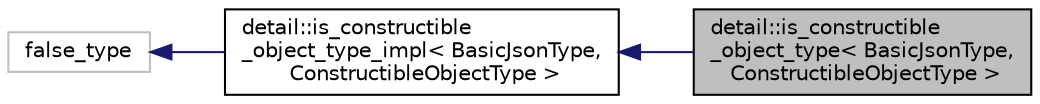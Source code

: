 digraph "detail::is_constructible_object_type&lt; BasicJsonType, ConstructibleObjectType &gt;"
{
 // LATEX_PDF_SIZE
  edge [fontname="Helvetica",fontsize="10",labelfontname="Helvetica",labelfontsize="10"];
  node [fontname="Helvetica",fontsize="10",shape=record];
  rankdir="LR";
  Node1 [label="detail::is_constructible\l_object_type\< BasicJsonType,\l ConstructibleObjectType \>",height=0.2,width=0.4,color="black", fillcolor="grey75", style="filled", fontcolor="black",tooltip=" "];
  Node2 -> Node1 [dir="back",color="midnightblue",fontsize="10",style="solid",fontname="Helvetica"];
  Node2 [label="detail::is_constructible\l_object_type_impl\< BasicJsonType,\l ConstructibleObjectType \>",height=0.2,width=0.4,color="black", fillcolor="white", style="filled",URL="$structdetail_1_1is__constructible__object__type__impl.html",tooltip=" "];
  Node3 -> Node2 [dir="back",color="midnightblue",fontsize="10",style="solid",fontname="Helvetica"];
  Node3 [label="false_type",height=0.2,width=0.4,color="grey75", fillcolor="white", style="filled",tooltip=" "];
}
